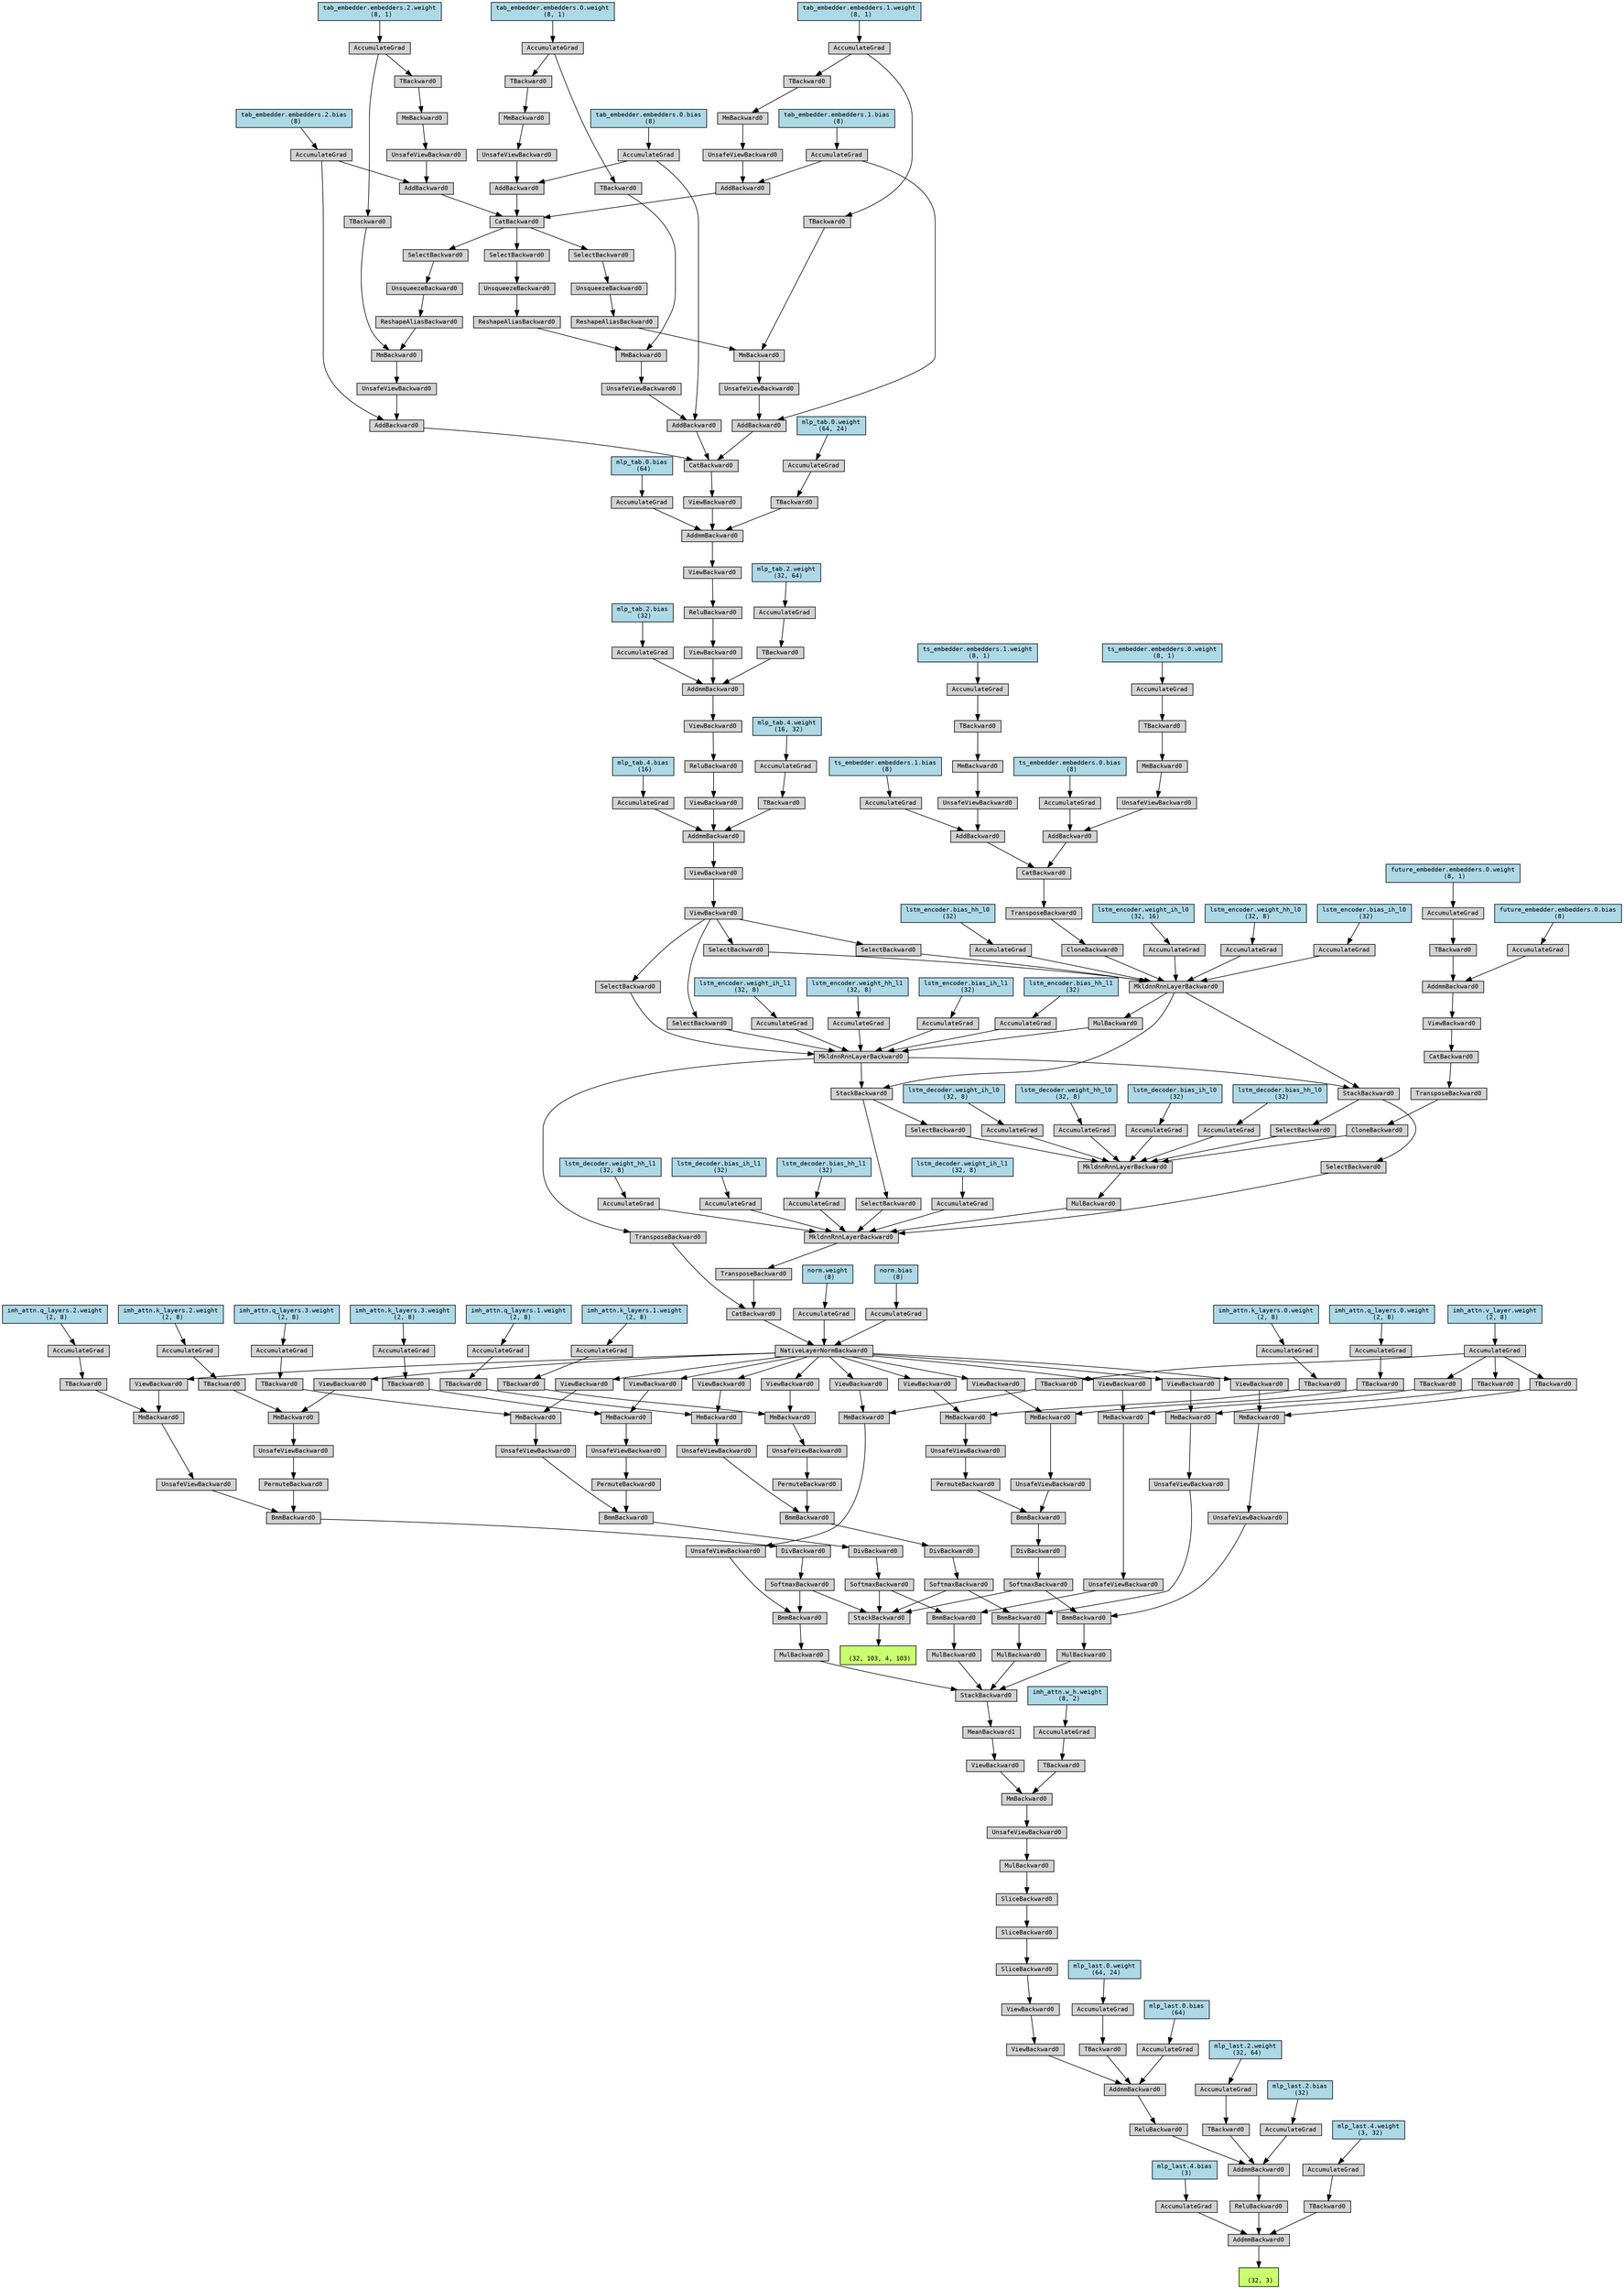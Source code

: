 digraph {
	graph [size="90.75,90.75"]
	node [align=left fontname=monospace fontsize=10 height=0.2 ranksep=0.1 shape=box style=filled]
	2919567972608 [label="
 (32, 3)" fillcolor=darkolivegreen1]
	2919566127984 [label=AddmmBackward0]
	2919566128224 -> 2919566127984
	2919567842176 [label="mlp_last.4.bias
 (3)" fillcolor=lightblue]
	2919567842176 -> 2919566128224
	2919566128224 [label=AccumulateGrad]
	2919566128032 -> 2919566127984
	2919566128032 [label=ReluBackward0]
	2919521445216 -> 2919566128032
	2919521445216 [label=AddmmBackward0]
	2919566124720 -> 2919521445216
	2919567839456 [label="mlp_last.2.bias
 (32)" fillcolor=lightblue]
	2919567839456 -> 2919566124720
	2919566124720 [label=AccumulateGrad]
	2919566126352 -> 2919521445216
	2919566126352 [label=ReluBackward0]
	2919566127648 -> 2919566126352
	2919566127648 [label=AddmmBackward0]
	2919566127600 -> 2919566127648
	2919567846736 [label="mlp_last.0.bias
 (64)" fillcolor=lightblue]
	2919567846736 -> 2919566127600
	2919566127600 [label=AccumulateGrad]
	2919566127408 -> 2919566127648
	2919566127408 [label=ViewBackward0]
	2919566127264 -> 2919566127408
	2919566127264 [label=ViewBackward0]
	2919566127360 -> 2919566127264
	2919566127360 [label=SliceBackward0]
	2919566126784 -> 2919566127360
	2919566126784 [label=SliceBackward0]
	2919566126640 -> 2919566126784
	2919566126640 [label=SliceBackward0]
	2919566126592 -> 2919566126640
	2919566126592 [label=MulBackward0]
	2919566124816 -> 2919566126592
	2919566124816 [label=UnsafeViewBackward0]
	2919566122848 -> 2919566124816
	2919566122848 [label=MmBackward0]
	2919566122704 -> 2919566122848
	2919566122704 [label=ViewBackward0]
	2919566122800 -> 2919566122704
	2919566122800 [label=MeanBackward1]
	2919564901776 -> 2919566122800
	2919564901776 [label=StackBackward0]
	2919566119824 -> 2919564901776
	2919566119824 [label=MulBackward0]
	2919566117616 -> 2919566119824
	2919566117616 [label=BmmBackward0]
	2919566117136 -> 2919566117616
	2919566117136 [label=SoftmaxBackward0]
	2919566117232 -> 2919566117136
	2919566117232 [label=DivBackward0]
	2919566116848 -> 2919566117232
	2919566116848 [label=BmmBackward0]
	2919566116224 -> 2919566116848
	2919566116224 [label=UnsafeViewBackward0]
	2919566116368 -> 2919566116224
	2919566116368 [label=MmBackward0]
	2919566116176 -> 2919566116368
	2919566116176 [label=ViewBackward0]
	2919566115360 -> 2919566116176
	2919566115360 [label=NativeLayerNormBackward0]
	2919566115216 -> 2919566115360
	2919566115216 [label=CatBackward0]
	2919566114880 -> 2919566115216
	2919566114880 [label=TransposeBackward0]
	2919566118432 -> 2919566114880
	2919566118432 [label=MkldnnRnnLayerBackward0]
	2919566118192 -> 2919566118432
	2919566118192 [label=MulBackward0]
	2919566119152 -> 2919566118192
	2919566119152 [label=MkldnnRnnLayerBackward0]
	2919566118912 -> 2919566119152
	2919566118912 [label=CloneBackward0]
	2919566124000 -> 2919566118912
	2919566124000 [label=TransposeBackward0]
	2919566123232 -> 2919566124000
	2919566123232 [label=CatBackward0]
	2919566123424 -> 2919566123232
	2919566123424 [label=AddBackward0]
	2919566124624 -> 2919566123424
	2919566124624 [label=UnsafeViewBackward0]
	2919566124432 -> 2919566124624
	2919566124432 [label=MmBackward0]
	2919566124336 -> 2919566124432
	2919566124336 [label=TBackward0]
	2919566116464 -> 2919566124336
	2919529101056 [label="ts_embedder.embedders.0.weight
 (8, 1)" fillcolor=lightblue]
	2919529101056 -> 2919566116464
	2919566116464 [label=AccumulateGrad]
	2919566124384 -> 2919566123424
	2919529101296 [label="ts_embedder.embedders.0.bias
 (8)" fillcolor=lightblue]
	2919529101296 -> 2919566124384
	2919566124384 [label=AccumulateGrad]
	2919566123616 -> 2919566123232
	2919566123616 [label=AddBackward0]
	2919566116800 -> 2919566123616
	2919566116800 [label=UnsafeViewBackward0]
	2919566124288 -> 2919566116800
	2919566124288 [label=MmBackward0]
	2919566125728 -> 2919566124288
	2919566125728 [label=TBackward0]
	2919566125776 -> 2919566125728
	2919529100976 [label="ts_embedder.embedders.1.weight
 (8, 1)" fillcolor=lightblue]
	2919529100976 -> 2919566125776
	2919566125776 [label=AccumulateGrad]
	2919566125824 -> 2919566123616
	2919529586576 [label="ts_embedder.embedders.1.bias
 (8)" fillcolor=lightblue]
	2919529586576 -> 2919566125824
	2919566125824 [label=AccumulateGrad]
	2919566118864 -> 2919566119152
	2919529587296 [label="lstm_encoder.weight_ih_l0
 (32, 16)" fillcolor=lightblue]
	2919529587296 -> 2919566118864
	2919566118864 [label=AccumulateGrad]
	2919566118048 -> 2919566119152
	2919529583616 [label="lstm_encoder.weight_hh_l0
 (32, 8)" fillcolor=lightblue]
	2919529583616 -> 2919566118048
	2919566118048 [label=AccumulateGrad]
	2919566115792 -> 2919566119152
	2919567850416 [label="lstm_encoder.bias_ih_l0
 (32)" fillcolor=lightblue]
	2919567850416 -> 2919566115792
	2919566115792 [label=AccumulateGrad]
	2919566124048 -> 2919566119152
	2919567844016 [label="lstm_encoder.bias_hh_l0
 (32)" fillcolor=lightblue]
	2919567844016 -> 2919566124048
	2919566124048 [label=AccumulateGrad]
	2919566115648 -> 2919566119152
	2919566115648 [label=SelectBackward0]
	2919566123664 -> 2919566115648
	2919566123664 [label=ViewBackward0]
	2919566124672 -> 2919566123664
	2919566124672 [label=ViewBackward0]
	2919566125248 -> 2919566124672
	2919566125248 [label=AddmmBackward0]
	2919566124240 -> 2919566125248
	2919567841456 [label="mlp_tab.4.bias
 (16)" fillcolor=lightblue]
	2919567841456 -> 2919566124240
	2919566124240 [label=AccumulateGrad]
	2919566125488 -> 2919566125248
	2919566125488 [label=ViewBackward0]
	2919566125200 -> 2919566125488
	2919566125200 [label=ReluBackward0]
	2919566125296 -> 2919566125200
	2919566125296 [label=ViewBackward0]
	2919566126544 -> 2919566125296
	2919566126544 [label=AddmmBackward0]
	2919566126160 -> 2919566126544
	2919567846656 [label="mlp_tab.2.bias
 (32)" fillcolor=lightblue]
	2919567846656 -> 2919566126160
	2919566126160 [label=AccumulateGrad]
	2919566125872 -> 2919566126544
	2919566125872 [label=ViewBackward0]
	2919566116320 -> 2919566125872
	2919566116320 [label=ReluBackward0]
	2919566125056 -> 2919566116320
	2919566125056 [label=ViewBackward0]
	2919566123760 -> 2919566125056
	2919566123760 [label=AddmmBackward0]
	2919566125968 -> 2919566123760
	2919567841536 [label="mlp_tab.0.bias
 (64)" fillcolor=lightblue]
	2919567841536 -> 2919566125968
	2919566125968 [label=AccumulateGrad]
	2919522887344 -> 2919566123760
	2919522887344 [label=ViewBackward0]
	2919565466624 -> 2919522887344
	2919565466624 [label=CatBackward0]
	2919565460240 -> 2919565466624
	2919565460240 [label=AddBackward0]
	2919565471712 -> 2919565460240
	2919565471712 [label=UnsafeViewBackward0]
	2919565461008 -> 2919565471712
	2919565461008 [label=MmBackward0]
	2919565465712 -> 2919565461008
	2919565465712 [label=ReshapeAliasBackward0]
	2919565466144 -> 2919565465712
	2919565466144 [label=UnsqueezeBackward0]
	2919565473392 -> 2919565466144
	2919565473392 [label=SelectBackward0]
	2919565464848 -> 2919565473392
	2919565464848 [label=CatBackward0]
	2919565466288 -> 2919565464848
	2919565466288 [label=AddBackward0]
	2919565464032 -> 2919565466288
	2919565464032 [label=UnsafeViewBackward0]
	2919565472864 -> 2919565464032
	2919565472864 [label=MmBackward0]
	2919565473440 -> 2919565472864
	2919565473440 [label=TBackward0]
	2919565471328 -> 2919565473440
	2919567846336 [label="tab_embedder.embedders.0.weight
 (8, 1)" fillcolor=lightblue]
	2919567846336 -> 2919565471328
	2919565471328 [label=AccumulateGrad]
	2919565463408 -> 2919565466288
	2919567846416 [label="tab_embedder.embedders.0.bias
 (8)" fillcolor=lightblue]
	2919567846416 -> 2919565463408
	2919565463408 [label=AccumulateGrad]
	2919565464272 -> 2919565464848
	2919565464272 [label=AddBackward0]
	2919565473488 -> 2919565464272
	2919565473488 [label=UnsafeViewBackward0]
	2919565473920 -> 2919565473488
	2919565473920 [label=MmBackward0]
	2919565466336 -> 2919565473920
	2919565466336 [label=TBackward0]
	2919565471280 -> 2919565466336
	2919567846496 [label="tab_embedder.embedders.1.weight
 (8, 1)" fillcolor=lightblue]
	2919567846496 -> 2919565471280
	2919565471280 [label=AccumulateGrad]
	2919565465616 -> 2919565464272
	2919567846576 [label="tab_embedder.embedders.1.bias
 (8)" fillcolor=lightblue]
	2919567846576 -> 2919565465616
	2919565465616 [label=AccumulateGrad]
	2919565464656 -> 2919565464848
	2919565464656 [label=AddBackward0]
	2919565465904 -> 2919565464656
	2919565465904 [label=UnsafeViewBackward0]
	2919565473296 -> 2919565465904
	2919565473296 [label=MmBackward0]
	2919565459952 -> 2919565473296
	2919565459952 [label=TBackward0]
	2919565460768 -> 2919565459952
	2919567851456 [label="tab_embedder.embedders.2.weight
 (8, 1)" fillcolor=lightblue]
	2919567851456 -> 2919565460768
	2919565460768 [label=AccumulateGrad]
	2919565473584 -> 2919565464656
	2919567844576 [label="tab_embedder.embedders.2.bias
 (8)" fillcolor=lightblue]
	2919567844576 -> 2919565473584
	2919565473584 [label=AccumulateGrad]
	2919565473056 -> 2919565461008
	2919565473056 [label=TBackward0]
	2919565471328 -> 2919565473056
	2919565463408 -> 2919565460240
	2919565460096 -> 2919565466624
	2919565460096 [label=AddBackward0]
	2919565465760 -> 2919565460096
	2919565465760 [label=UnsafeViewBackward0]
	2919565473008 -> 2919565465760
	2919565473008 [label=MmBackward0]
	2919565464752 -> 2919565473008
	2919565464752 [label=ReshapeAliasBackward0]
	2919565460480 -> 2919565464752
	2919565460480 [label=UnsqueezeBackward0]
	2919565460048 -> 2919565460480
	2919565460048 [label=SelectBackward0]
	2919565464848 -> 2919565460048
	2919565460192 -> 2919565473008
	2919565460192 [label=TBackward0]
	2919565471280 -> 2919565460192
	2919565465616 -> 2919565460096
	2919565471904 -> 2919565466624
	2919565471904 [label=AddBackward0]
	2919565471760 -> 2919565471904
	2919565471760 [label=UnsafeViewBackward0]
	2919565471520 -> 2919565471760
	2919565471520 [label=MmBackward0]
	2919565460576 -> 2919565471520
	2919565460576 [label=ReshapeAliasBackward0]
	2919565460528 -> 2919565460576
	2919565460528 [label=UnsqueezeBackward0]
	2919565463312 -> 2919565460528
	2919565463312 [label=SelectBackward0]
	2919565464848 -> 2919565463312
	2919565460384 -> 2919565471520
	2919565460384 [label=TBackward0]
	2919565460768 -> 2919565460384
	2919565473584 -> 2919565471904
	2919565466192 -> 2919566123760
	2919565466192 [label=TBackward0]
	2919565459904 -> 2919565466192
	2919567842096 [label="mlp_tab.0.weight
 (64, 24)" fillcolor=lightblue]
	2919567842096 -> 2919565459904
	2919565459904 [label=AccumulateGrad]
	2919566126448 -> 2919566126544
	2919566126448 [label=TBackward0]
	2919566123712 -> 2919566126448
	2919567841136 [label="mlp_tab.2.weight
 (32, 64)" fillcolor=lightblue]
	2919567841136 -> 2919566123712
	2919566123712 [label=AccumulateGrad]
	2919566115504 -> 2919566125248
	2919566115504 [label=TBackward0]
	2919566125920 -> 2919566115504
	2919567841616 [label="mlp_tab.4.weight
 (16, 32)" fillcolor=lightblue]
	2919567841616 -> 2919566125920
	2919566125920 [label=AccumulateGrad]
	2919566117904 -> 2919566119152
	2919566117904 [label=SelectBackward0]
	2919566123664 -> 2919566117904
	2919566118480 -> 2919566118432
	2919567842256 [label="lstm_encoder.weight_ih_l1
 (32, 8)" fillcolor=lightblue]
	2919567842256 -> 2919566118480
	2919566118480 [label=AccumulateGrad]
	2919566118624 -> 2919566118432
	2919567844416 [label="lstm_encoder.weight_hh_l1
 (32, 8)" fillcolor=lightblue]
	2919567844416 -> 2919566118624
	2919566118624 [label=AccumulateGrad]
	2919566118576 -> 2919566118432
	2919567843616 [label="lstm_encoder.bias_ih_l1
 (32)" fillcolor=lightblue]
	2919567843616 -> 2919566118576
	2919566118576 [label=AccumulateGrad]
	2919566118144 -> 2919566118432
	2919567851056 [label="lstm_encoder.bias_hh_l1
 (32)" fillcolor=lightblue]
	2919567851056 -> 2919566118144
	2919566118144 [label=AccumulateGrad]
	2919566118768 -> 2919566118432
	2919566118768 [label=SelectBackward0]
	2919566123664 -> 2919566118768
	2919566119056 -> 2919566118432
	2919566119056 [label=SelectBackward0]
	2919566123664 -> 2919566119056
	2919566122464 -> 2919566115216
	2919566122464 [label=TransposeBackward0]
	2919566119200 -> 2919566122464
	2919566119200 [label=MkldnnRnnLayerBackward0]
	2919566116272 -> 2919566119200
	2919566116272 [label=MulBackward0]
	2919566125152 -> 2919566116272
	2919566125152 [label=MkldnnRnnLayerBackward0]
	2919566123568 -> 2919566125152
	2919566123568 [label=CloneBackward0]
	2919565472240 -> 2919566123568
	2919565472240 [label=TransposeBackward0]
	2919565471952 -> 2919565472240
	2919565471952 [label=CatBackward0]
	2919565472144 -> 2919565471952
	2919565472144 [label=ViewBackward0]
	2919565474400 -> 2919565472144
	2919565474400 [label=AddmmBackward0]
	2919565467488 -> 2919565474400
	2919567845936 [label="future_embedder.embedders.0.bias
 (8)" fillcolor=lightblue]
	2919567845936 -> 2919565467488
	2919565467488 [label=AccumulateGrad]
	2919565465856 -> 2919565474400
	2919565465856 [label=TBackward0]
	2919565463264 -> 2919565465856
	2919567846016 [label="future_embedder.embedders.0.weight
 (8, 1)" fillcolor=lightblue]
	2919567846016 -> 2919565463264
	2919565463264 [label=AccumulateGrad]
	2919565472384 -> 2919566125152
	2919567842736 [label="lstm_decoder.weight_ih_l0
 (32, 8)" fillcolor=lightblue]
	2919567842736 -> 2919565472384
	2919565472384 [label=AccumulateGrad]
	2919565472816 -> 2919566125152
	2919567842656 [label="lstm_decoder.weight_hh_l0
 (32, 8)" fillcolor=lightblue]
	2919567842656 -> 2919565472816
	2919565472816 [label=AccumulateGrad]
	2919565460624 -> 2919566125152
	2919567842816 [label="lstm_decoder.bias_ih_l0
 (32)" fillcolor=lightblue]
	2919567842816 -> 2919565460624
	2919565460624 [label=AccumulateGrad]
	2919565470080 -> 2919566125152
	2919567842896 [label="lstm_decoder.bias_hh_l0
 (32)" fillcolor=lightblue]
	2919567842896 -> 2919565470080
	2919565470080 [label=AccumulateGrad]
	2919565471232 -> 2919566125152
	2919565471232 [label=SelectBackward0]
	2919565464416 -> 2919565471232
	2919565464416 [label=StackBackward0]
	2919566119152 -> 2919565464416
	2919566118432 -> 2919565464416
	2919565472048 -> 2919566125152
	2919565472048 [label=SelectBackward0]
	2919565466000 -> 2919565472048
	2919565466000 [label=StackBackward0]
	2919566119152 -> 2919565466000
	2919566118432 -> 2919565466000
	2919566119248 -> 2919566119200
	2919567847136 [label="lstm_decoder.weight_ih_l1
 (32, 8)" fillcolor=lightblue]
	2919567847136 -> 2919566119248
	2919566119248 [label=AccumulateGrad]
	2919566118528 -> 2919566119200
	2919567845296 [label="lstm_decoder.weight_hh_l1
 (32, 8)" fillcolor=lightblue]
	2919567845296 -> 2919566118528
	2919566118528 [label=AccumulateGrad]
	2919566125344 -> 2919566119200
	2919567845776 [label="lstm_decoder.bias_ih_l1
 (32)" fillcolor=lightblue]
	2919567845776 -> 2919566125344
	2919566125344 [label=AccumulateGrad]
	2919566123952 -> 2919566119200
	2919567849536 [label="lstm_decoder.bias_hh_l1
 (32)" fillcolor=lightblue]
	2919567849536 -> 2919566123952
	2919566123952 [label=AccumulateGrad]
	2919566125536 -> 2919566119200
	2919566125536 [label=SelectBackward0]
	2919565464416 -> 2919566125536
	2919566126208 -> 2919566119200
	2919566126208 [label=SelectBackward0]
	2919565466000 -> 2919566126208
	2919566115408 -> 2919566115360
	2919567849616 [label="norm.weight
 (8)" fillcolor=lightblue]
	2919567849616 -> 2919566115408
	2919566115408 [label=AccumulateGrad]
	2919566115600 -> 2919566115360
	2919567845216 [label="norm.bias
 (8)" fillcolor=lightblue]
	2919567845216 -> 2919566115600
	2919566115600 [label=AccumulateGrad]
	2919566115696 -> 2919566116368
	2919566115696 [label=TBackward0]
	2919566115168 -> 2919566115696
	2919567849696 [label="imh_attn.q_layers.0.weight
 (2, 8)" fillcolor=lightblue]
	2919567849696 -> 2919566115168
	2919566115168 [label=AccumulateGrad]
	2919566115984 -> 2919566116848
	2919566115984 [label=PermuteBackward0]
	2919566116128 -> 2919566115984
	2919566116128 [label=UnsafeViewBackward0]
	2919566115120 -> 2919566116128
	2919566115120 [label=MmBackward0]
	2919566115264 -> 2919566115120
	2919566115264 [label=ViewBackward0]
	2919566115360 -> 2919566115264
	2919566116752 -> 2919566115120
	2919566116752 [label=TBackward0]
	2919565473872 -> 2919566116752
	2919567842976 [label="imh_attn.k_layers.0.weight
 (2, 8)" fillcolor=lightblue]
	2919567842976 -> 2919565473872
	2919565473872 [label=AccumulateGrad]
	2919566117280 -> 2919566117616
	2919566117280 [label=UnsafeViewBackward0]
	2919566116704 -> 2919566117280
	2919566116704 [label=MmBackward0]
	2919566116560 -> 2919566116704
	2919566116560 [label=ViewBackward0]
	2919566115360 -> 2919566116560
	2919566115312 -> 2919566116704
	2919566115312 [label=TBackward0]
	2919566116032 -> 2919566115312
	2919567849376 [label="imh_attn.v_layer.weight
 (2, 8)" fillcolor=lightblue]
	2919567849376 -> 2919566116032
	2919566116032 [label=AccumulateGrad]
	2919566117952 -> 2919564901776
	2919566117952 [label=MulBackward0]
	2919566119344 -> 2919566117952
	2919566119344 [label=BmmBackward0]
	2919566117376 -> 2919566119344
	2919566117376 [label=SoftmaxBackward0]
	2919565467536 -> 2919566117376
	2919565467536 [label=DivBackward0]
	2919565466528 -> 2919565467536
	2919565466528 [label=BmmBackward0]
	2919565464800 -> 2919565466528
	2919565464800 [label=UnsafeViewBackward0]
	2919565464896 -> 2919565464800
	2919565464896 [label=MmBackward0]
	2919565464368 -> 2919565464896
	2919565464368 [label=ViewBackward0]
	2919566115360 -> 2919565464368
	2919565464512 -> 2919565464896
	2919565464512 [label=TBackward0]
	2919565472960 -> 2919565464512
	2919567845456 [label="imh_attn.q_layers.1.weight
 (2, 8)" fillcolor=lightblue]
	2919567845456 -> 2919565472960
	2919565472960 [label=AccumulateGrad]
	2919565472528 -> 2919565466528
	2919565472528 [label=PermuteBackward0]
	2919565464704 -> 2919565472528
	2919565464704 [label=UnsafeViewBackward0]
	2919565460816 -> 2919565464704
	2919565460816 [label=MmBackward0]
	2919565460672 -> 2919565460816
	2919565460672 [label=ViewBackward0]
	2919566115360 -> 2919565460672
	2919565470032 -> 2919565460816
	2919565470032 [label=TBackward0]
	2919565472912 -> 2919565470032
	2919567845856 [label="imh_attn.k_layers.1.weight
 (2, 8)" fillcolor=lightblue]
	2919567845856 -> 2919565472912
	2919565472912 [label=AccumulateGrad]
	2919566117328 -> 2919566119344
	2919566117328 [label=UnsafeViewBackward0]
	2919565474496 -> 2919566117328
	2919565474496 [label=MmBackward0]
	2919565471424 -> 2919565474496
	2919565471424 [label=ViewBackward0]
	2919566115360 -> 2919565471424
	2919565464944 -> 2919565474496
	2919565464944 [label=TBackward0]
	2919566116032 -> 2919565464944
	2919566117808 -> 2919564901776
	2919566117808 [label=MulBackward0]
	2919566117424 -> 2919566117808
	2919566117424 [label=BmmBackward0]
	2919565472336 -> 2919566117424
	2919565472336 [label=SoftmaxBackward0]
	2919565460960 -> 2919565472336
	2919565460960 [label=DivBackward0]
	2919565465952 -> 2919565460960
	2919565465952 [label=BmmBackward0]
	2919565473632 -> 2919565465952
	2919565473632 [label=UnsafeViewBackward0]
	2919565473344 -> 2919565473632
	2919565473344 [label=MmBackward0]
	2919565460000 -> 2919565473344
	2919565460000 [label=ViewBackward0]
	2919566115360 -> 2919565460000
	2919565464608 -> 2919565473344
	2919565464608 [label=TBackward0]
	2919565464176 -> 2919565464608
	2919567845696 [label="imh_attn.q_layers.2.weight
 (2, 8)" fillcolor=lightblue]
	2919567845696 -> 2919565464176
	2919565464176 [label=AccumulateGrad]
	2919565471664 -> 2919565465952
	2919565471664 [label=PermuteBackward0]
	2919565473248 -> 2919565471664
	2919565473248 [label=UnsafeViewBackward0]
	2919565474448 -> 2919565473248
	2919565474448 [label=MmBackward0]
	2919529613968 -> 2919565474448
	2919529613968 [label=ViewBackward0]
	2919566115360 -> 2919529613968
	2919529625680 -> 2919565474448
	2919529625680 [label=TBackward0]
	2919565251040 -> 2919529625680
	2919567846176 [label="imh_attn.k_layers.2.weight
 (2, 8)" fillcolor=lightblue]
	2919567846176 -> 2919565251040
	2919565251040 [label=AccumulateGrad]
	2919565473104 -> 2919566117424
	2919565473104 [label=UnsafeViewBackward0]
	2919565473200 -> 2919565473104
	2919565473200 [label=MmBackward0]
	2919529614304 -> 2919565473200
	2919529614304 [label=ViewBackward0]
	2919566115360 -> 2919529614304
	2919565463840 -> 2919565473200
	2919565463840 [label=TBackward0]
	2919566116032 -> 2919565463840
	2919566119440 -> 2919564901776
	2919566119440 [label=MulBackward0]
	2919565464320 -> 2919566119440
	2919565464320 [label=BmmBackward0]
	2919565470464 -> 2919565464320
	2919565470464 [label=SoftmaxBackward0]
	2919565251088 -> 2919565470464
	2919565251088 [label=DivBackward0]
	2919565262272 -> 2919565251088
	2919565262272 [label=BmmBackward0]
	2919564917344 -> 2919565262272
	2919564917344 [label=UnsafeViewBackward0]
	2919520608624 -> 2919564917344
	2919520608624 [label=MmBackward0]
	2919547645872 -> 2919520608624
	2919547645872 [label=ViewBackward0]
	2919566115360 -> 2919547645872
	2919565833504 -> 2919520608624
	2919565833504 [label=TBackward0]
	2919565835952 -> 2919565833504
	2919567845616 [label="imh_attn.q_layers.3.weight
 (2, 8)" fillcolor=lightblue]
	2919567845616 -> 2919565835952
	2919565835952 [label=AccumulateGrad]
	2919564904384 -> 2919565262272
	2919564904384 [label=PermuteBackward0]
	2919547644960 -> 2919564904384
	2919547644960 [label=UnsafeViewBackward0]
	2919565835856 -> 2919547644960
	2919565835856 [label=MmBackward0]
	2919565836000 -> 2919565835856
	2919565836000 [label=ViewBackward0]
	2919566115360 -> 2919565836000
	2919565835040 -> 2919565835856
	2919565835040 [label=TBackward0]
	2919565834128 -> 2919565835040
	2919567846256 [label="imh_attn.k_layers.3.weight
 (2, 8)" fillcolor=lightblue]
	2919567846256 -> 2919565834128
	2919565834128 [label=AccumulateGrad]
	2919565473536 -> 2919565464320
	2919565473536 [label=UnsafeViewBackward0]
	2919564917776 -> 2919565473536
	2919564917776 [label=MmBackward0]
	2919565250800 -> 2919564917776
	2919565250800 [label=ViewBackward0]
	2919566115360 -> 2919565250800
	2919565834992 -> 2919564917776
	2919565834992 [label=TBackward0]
	2919566116032 -> 2919565834992
	2919566122896 -> 2919566122848
	2919566122896 [label=TBackward0]
	2919566119392 -> 2919566122896
	2919567844496 [label="imh_attn.w_h.weight
 (8, 2)" fillcolor=lightblue]
	2919567844496 -> 2919566119392
	2919566119392 [label=AccumulateGrad]
	2919566128128 -> 2919566127648
	2919566128128 [label=TBackward0]
	2919566126976 -> 2919566128128
	2919567841936 [label="mlp_last.0.weight
 (64, 24)" fillcolor=lightblue]
	2919567841936 -> 2919566126976
	2919566126976 [label=AccumulateGrad]
	2919566126016 -> 2919521445216
	2919566126016 [label=TBackward0]
	2919566127216 -> 2919566126016
	2919567841776 [label="mlp_last.2.weight
 (32, 64)" fillcolor=lightblue]
	2919567841776 -> 2919566127216
	2919566127216 [label=AccumulateGrad]
	2919566126256 -> 2919566127984
	2919566126256 [label=TBackward0]
	2919566116656 -> 2919566126256
	2919567839056 [label="mlp_last.4.weight
 (3, 32)" fillcolor=lightblue]
	2919567839056 -> 2919566116656
	2919566116656 [label=AccumulateGrad]
	2919566127984 -> 2919567972608
	2919567976048 [label="
 (32, 103, 4, 103)" fillcolor=darkolivegreen1]
	2919566127744 [label=StackBackward0]
	2919566117136 -> 2919566127744
	2919566117376 -> 2919566127744
	2919565472336 -> 2919566127744
	2919565470464 -> 2919566127744
	2919566127744 -> 2919567976048
}
